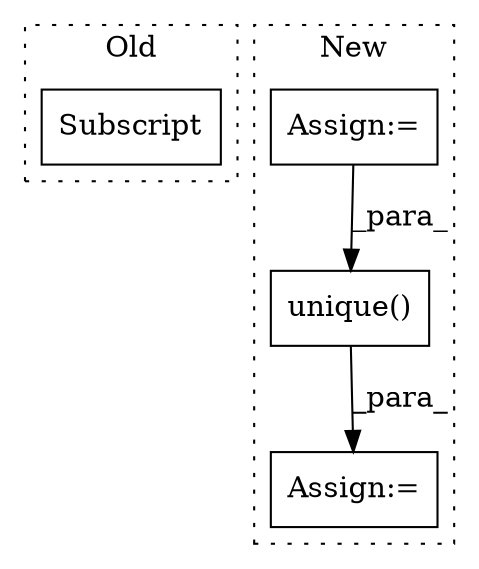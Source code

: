 digraph G {
subgraph cluster0 {
1 [label="Subscript" a="63" s="1502,0" l="10,0" shape="box"];
label = "Old";
style="dotted";
}
subgraph cluster1 {
2 [label="unique()" a="75" s="2325,2351" l="13,8" shape="box"];
3 [label="Assign:=" a="68" s="2618" l="3" shape="box"];
4 [label="Assign:=" a="68" s="1594" l="3" shape="box"];
label = "New";
style="dotted";
}
2 -> 3 [label="_para_"];
4 -> 2 [label="_para_"];
}